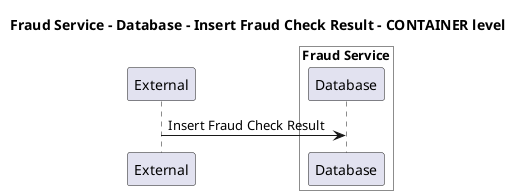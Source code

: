 @startuml

title Fraud Service - Database - Insert Fraud Check Result - CONTAINER level

participant "External" as C4InterFlow.SoftwareSystems.ExternalSystem

box "Fraud Service" #White
    participant "Database" as ECommercePlatform.SoftwareSystems.FraudService.Containers.Database
end box


C4InterFlow.SoftwareSystems.ExternalSystem -> ECommercePlatform.SoftwareSystems.FraudService.Containers.Database : Insert Fraud Check Result


@enduml
